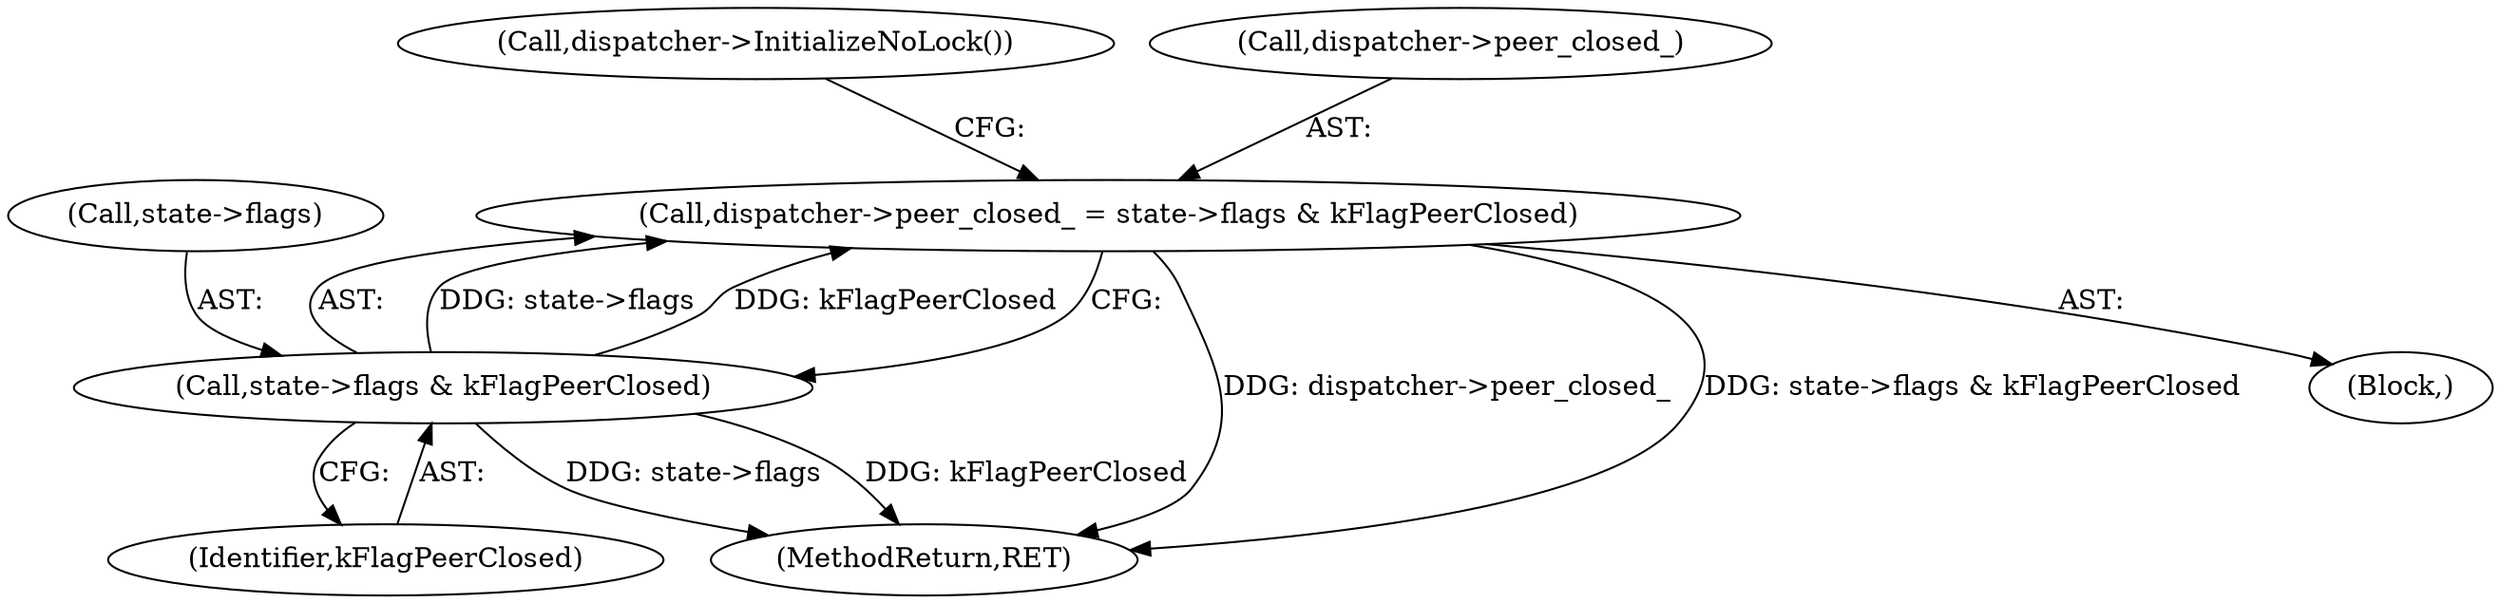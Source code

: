 digraph "0_Chrome_66e24a8793615bd9d5c238b1745b093090e1f72d@API" {
"1000269" [label="(Call,dispatcher->peer_closed_ = state->flags & kFlagPeerClosed)"];
"1000273" [label="(Call,state->flags & kFlagPeerClosed)"];
"1000297" [label="(MethodReturn,RET)"];
"1000244" [label="(Block,)"];
"1000280" [label="(Call,dispatcher->InitializeNoLock())"];
"1000273" [label="(Call,state->flags & kFlagPeerClosed)"];
"1000270" [label="(Call,dispatcher->peer_closed_)"];
"1000274" [label="(Call,state->flags)"];
"1000269" [label="(Call,dispatcher->peer_closed_ = state->flags & kFlagPeerClosed)"];
"1000277" [label="(Identifier,kFlagPeerClosed)"];
"1000269" -> "1000244"  [label="AST: "];
"1000269" -> "1000273"  [label="CFG: "];
"1000270" -> "1000269"  [label="AST: "];
"1000273" -> "1000269"  [label="AST: "];
"1000280" -> "1000269"  [label="CFG: "];
"1000269" -> "1000297"  [label="DDG: dispatcher->peer_closed_"];
"1000269" -> "1000297"  [label="DDG: state->flags & kFlagPeerClosed"];
"1000273" -> "1000269"  [label="DDG: state->flags"];
"1000273" -> "1000269"  [label="DDG: kFlagPeerClosed"];
"1000273" -> "1000277"  [label="CFG: "];
"1000274" -> "1000273"  [label="AST: "];
"1000277" -> "1000273"  [label="AST: "];
"1000273" -> "1000297"  [label="DDG: state->flags"];
"1000273" -> "1000297"  [label="DDG: kFlagPeerClosed"];
}
